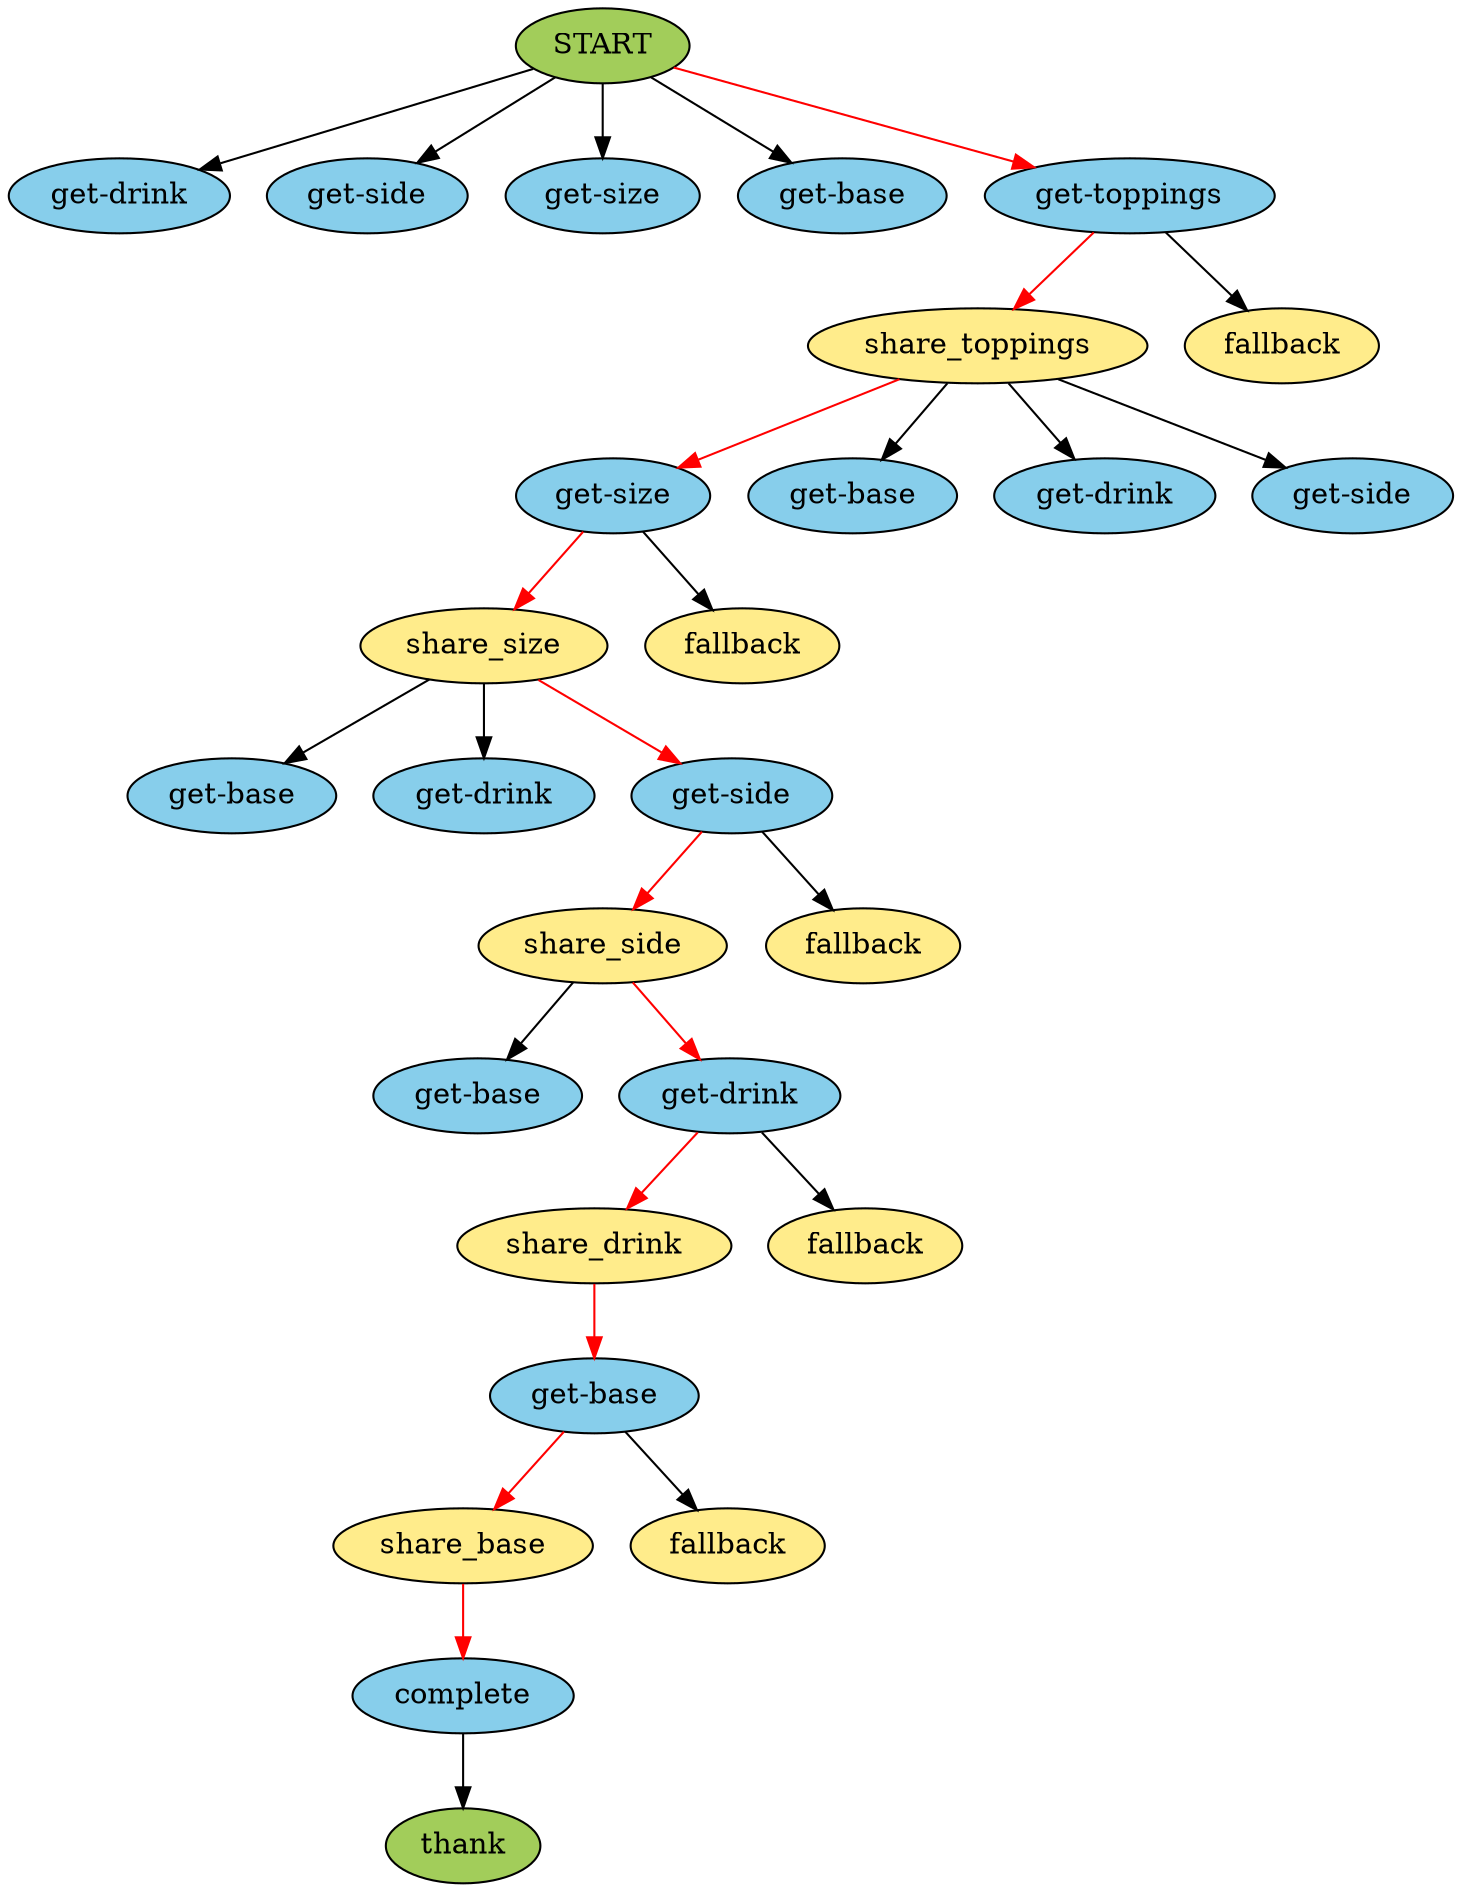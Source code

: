 strict digraph {
	0 [label=START fillcolor=darkolivegreen3 style=filled]
	1 [label="get-drink" fillcolor=skyblue style=filled]
	0 -> 1
	2 [label="get-side" fillcolor=skyblue style=filled]
	0 -> 2
	3 [label="get-size" fillcolor=skyblue style=filled]
	0 -> 3
	4 [label="get-base" fillcolor=skyblue style=filled]
	0 -> 4
	5 [label="get-toppings" fillcolor=skyblue style=filled]
	0 -> 5
	0 -> 5 [color=red]
	6 [label=share_toppings fillcolor=lightgoldenrod1 style=filled]
	5 -> 6
	7 [label=fallback fillcolor=lightgoldenrod1 style=filled]
	5 -> 7
	5 -> 6 [color=red]
	8 [label="get-size" fillcolor=skyblue style=filled]
	6 -> 8
	9 [label="get-base" fillcolor=skyblue style=filled]
	6 -> 9
	10 [label="get-drink" fillcolor=skyblue style=filled]
	6 -> 10
	11 [label="get-side" fillcolor=skyblue style=filled]
	6 -> 11
	6 -> 8 [color=red]
	12 [label=share_size fillcolor=lightgoldenrod1 style=filled]
	8 -> 12
	13 [label=fallback fillcolor=lightgoldenrod1 style=filled]
	8 -> 13
	8 -> 12 [color=red]
	14 [label="get-base" fillcolor=skyblue style=filled]
	12 -> 14
	15 [label="get-drink" fillcolor=skyblue style=filled]
	12 -> 15
	16 [label="get-side" fillcolor=skyblue style=filled]
	12 -> 16
	12 -> 16 [color=red]
	17 [label=share_side fillcolor=lightgoldenrod1 style=filled]
	16 -> 17
	18 [label=fallback fillcolor=lightgoldenrod1 style=filled]
	16 -> 18
	16 -> 17 [color=red]
	19 [label="get-base" fillcolor=skyblue style=filled]
	17 -> 19
	20 [label="get-drink" fillcolor=skyblue style=filled]
	17 -> 20
	17 -> 20 [color=red]
	21 [label=share_drink fillcolor=lightgoldenrod1 style=filled]
	20 -> 21
	22 [label=fallback fillcolor=lightgoldenrod1 style=filled]
	20 -> 22
	20 -> 21 [color=red]
	23 [label="get-base" fillcolor=skyblue style=filled]
	21 -> 23
	21 -> 23 [color=red]
	24 [label=share_base fillcolor=lightgoldenrod1 style=filled]
	23 -> 24
	25 [label=fallback fillcolor=lightgoldenrod1 style=filled]
	23 -> 25
	23 -> 24 [color=red]
	26 [label=complete fillcolor=skyblue style=filled]
	24 -> 26
	24 -> 26 [color=red]
	27 [label=thank fillcolor=lightgoldenrod1 style=filled]
	26 -> 27
	27 [label=thank fillcolor=darkolivegreen3 style=filled]
}

